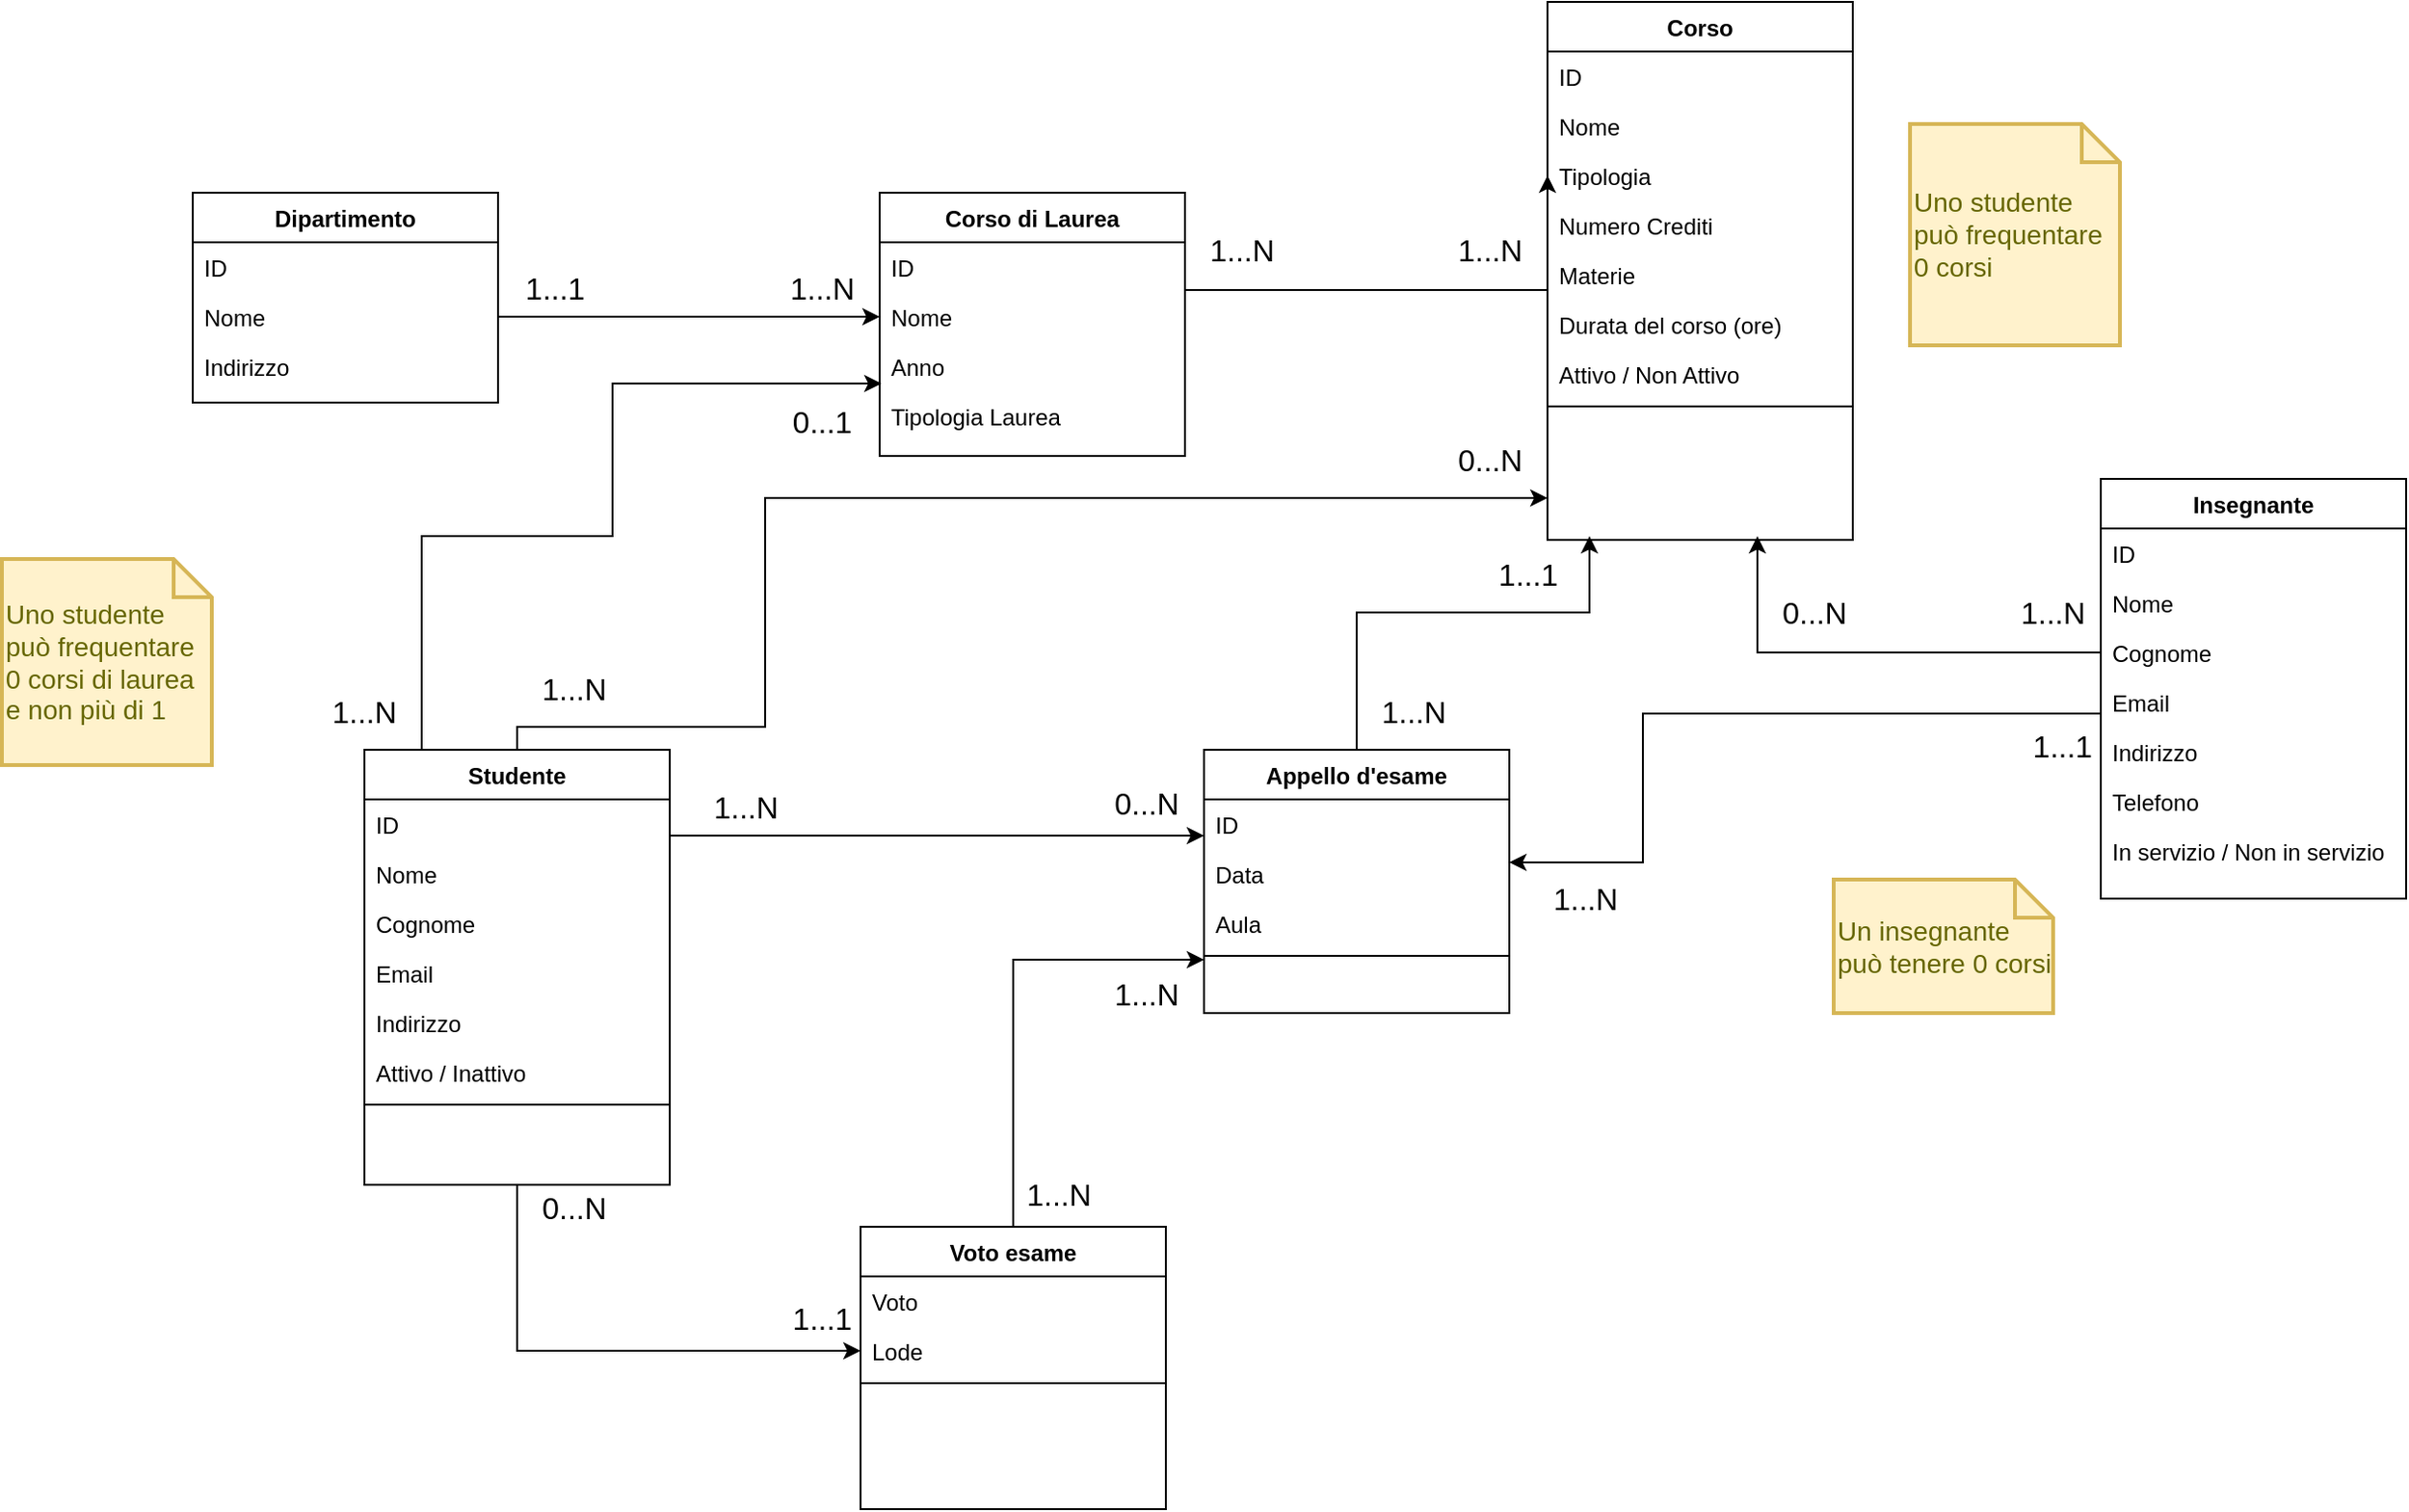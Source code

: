 <mxfile version="16.2.4" type="github">
  <diagram id="C5RBs43oDa-KdzZeNtuy" name="Page-1">
    <mxGraphModel dx="2249" dy="1931" grid="1" gridSize="10" guides="1" tooltips="1" connect="1" arrows="1" fold="1" page="1" pageScale="1" pageWidth="827" pageHeight="1169" math="0" shadow="0">
      <root>
        <mxCell id="WIyWlLk6GJQsqaUBKTNV-0" />
        <mxCell id="WIyWlLk6GJQsqaUBKTNV-1" parent="WIyWlLk6GJQsqaUBKTNV-0" />
        <mxCell id="zkfFHV4jXpPFQw0GAbJ--0" value="Dipartimento" style="swimlane;fontStyle=1;align=center;verticalAlign=top;childLayout=stackLayout;horizontal=1;startSize=26;horizontalStack=0;resizeParent=1;resizeLast=0;collapsible=1;marginBottom=0;rounded=0;shadow=0;strokeWidth=1;" parent="WIyWlLk6GJQsqaUBKTNV-1" vertex="1">
          <mxGeometry x="-60" y="50" width="160" height="110" as="geometry">
            <mxRectangle x="220" y="120" width="160" height="26" as="alternateBounds" />
          </mxGeometry>
        </mxCell>
        <mxCell id="zkfFHV4jXpPFQw0GAbJ--5" value="ID" style="text;align=left;verticalAlign=top;spacingLeft=4;spacingRight=4;overflow=hidden;rotatable=0;points=[[0,0.5],[1,0.5]];portConstraint=eastwest;" parent="zkfFHV4jXpPFQw0GAbJ--0" vertex="1">
          <mxGeometry y="26" width="160" height="26" as="geometry" />
        </mxCell>
        <mxCell id="zkfFHV4jXpPFQw0GAbJ--1" value="Nome" style="text;align=left;verticalAlign=top;spacingLeft=4;spacingRight=4;overflow=hidden;rotatable=0;points=[[0,0.5],[1,0.5]];portConstraint=eastwest;" parent="zkfFHV4jXpPFQw0GAbJ--0" vertex="1">
          <mxGeometry y="52" width="160" height="26" as="geometry" />
        </mxCell>
        <mxCell id="zkfFHV4jXpPFQw0GAbJ--2" value="Indirizzo" style="text;align=left;verticalAlign=top;spacingLeft=4;spacingRight=4;overflow=hidden;rotatable=0;points=[[0,0.5],[1,0.5]];portConstraint=eastwest;rounded=0;shadow=0;html=0;" parent="zkfFHV4jXpPFQw0GAbJ--0" vertex="1">
          <mxGeometry y="78" width="160" height="26" as="geometry" />
        </mxCell>
        <mxCell id="fQ9qLg2q9Ph3uAhMCB5g-0" value="Corso di Laurea" style="swimlane;fontStyle=1;align=center;verticalAlign=top;childLayout=stackLayout;horizontal=1;startSize=26;horizontalStack=0;resizeParent=1;resizeLast=0;collapsible=1;marginBottom=0;rounded=0;shadow=0;strokeWidth=1;" vertex="1" parent="WIyWlLk6GJQsqaUBKTNV-1">
          <mxGeometry x="300" y="50" width="160" height="138" as="geometry">
            <mxRectangle x="220" y="120" width="160" height="26" as="alternateBounds" />
          </mxGeometry>
        </mxCell>
        <mxCell id="fQ9qLg2q9Ph3uAhMCB5g-1" value="ID" style="text;align=left;verticalAlign=top;spacingLeft=4;spacingRight=4;overflow=hidden;rotatable=0;points=[[0,0.5],[1,0.5]];portConstraint=eastwest;" vertex="1" parent="fQ9qLg2q9Ph3uAhMCB5g-0">
          <mxGeometry y="26" width="160" height="26" as="geometry" />
        </mxCell>
        <mxCell id="fQ9qLg2q9Ph3uAhMCB5g-2" value="Nome" style="text;align=left;verticalAlign=top;spacingLeft=4;spacingRight=4;overflow=hidden;rotatable=0;points=[[0,0.5],[1,0.5]];portConstraint=eastwest;" vertex="1" parent="fQ9qLg2q9Ph3uAhMCB5g-0">
          <mxGeometry y="52" width="160" height="26" as="geometry" />
        </mxCell>
        <mxCell id="fQ9qLg2q9Ph3uAhMCB5g-3" value="Anno" style="text;align=left;verticalAlign=top;spacingLeft=4;spacingRight=4;overflow=hidden;rotatable=0;points=[[0,0.5],[1,0.5]];portConstraint=eastwest;rounded=0;shadow=0;html=0;" vertex="1" parent="fQ9qLg2q9Ph3uAhMCB5g-0">
          <mxGeometry y="78" width="160" height="26" as="geometry" />
        </mxCell>
        <mxCell id="fQ9qLg2q9Ph3uAhMCB5g-57" value="Tipologia Laurea" style="text;align=left;verticalAlign=top;spacingLeft=4;spacingRight=4;overflow=hidden;rotatable=0;points=[[0,0.5],[1,0.5]];portConstraint=eastwest;rounded=0;shadow=0;html=0;" vertex="1" parent="fQ9qLg2q9Ph3uAhMCB5g-0">
          <mxGeometry y="104" width="160" height="26" as="geometry" />
        </mxCell>
        <mxCell id="fQ9qLg2q9Ph3uAhMCB5g-4" value="Corso" style="swimlane;fontStyle=1;align=center;verticalAlign=top;childLayout=stackLayout;horizontal=1;startSize=26;horizontalStack=0;resizeParent=1;resizeLast=0;collapsible=1;marginBottom=0;rounded=0;shadow=0;strokeWidth=1;" vertex="1" parent="WIyWlLk6GJQsqaUBKTNV-1">
          <mxGeometry x="650" y="-50" width="160" height="282" as="geometry">
            <mxRectangle x="220" y="120" width="160" height="26" as="alternateBounds" />
          </mxGeometry>
        </mxCell>
        <mxCell id="fQ9qLg2q9Ph3uAhMCB5g-5" value="ID" style="text;align=left;verticalAlign=top;spacingLeft=4;spacingRight=4;overflow=hidden;rotatable=0;points=[[0,0.5],[1,0.5]];portConstraint=eastwest;" vertex="1" parent="fQ9qLg2q9Ph3uAhMCB5g-4">
          <mxGeometry y="26" width="160" height="26" as="geometry" />
        </mxCell>
        <mxCell id="fQ9qLg2q9Ph3uAhMCB5g-6" value="Nome" style="text;align=left;verticalAlign=top;spacingLeft=4;spacingRight=4;overflow=hidden;rotatable=0;points=[[0,0.5],[1,0.5]];portConstraint=eastwest;" vertex="1" parent="fQ9qLg2q9Ph3uAhMCB5g-4">
          <mxGeometry y="52" width="160" height="26" as="geometry" />
        </mxCell>
        <mxCell id="fQ9qLg2q9Ph3uAhMCB5g-7" value="Tipologia" style="text;align=left;verticalAlign=top;spacingLeft=4;spacingRight=4;overflow=hidden;rotatable=0;points=[[0,0.5],[1,0.5]];portConstraint=eastwest;rounded=0;shadow=0;html=0;" vertex="1" parent="fQ9qLg2q9Ph3uAhMCB5g-4">
          <mxGeometry y="78" width="160" height="26" as="geometry" />
        </mxCell>
        <mxCell id="fQ9qLg2q9Ph3uAhMCB5g-52" value="Numero Crediti" style="text;align=left;verticalAlign=top;spacingLeft=4;spacingRight=4;overflow=hidden;rotatable=0;points=[[0,0.5],[1,0.5]];portConstraint=eastwest;rounded=0;shadow=0;html=0;" vertex="1" parent="fQ9qLg2q9Ph3uAhMCB5g-4">
          <mxGeometry y="104" width="160" height="26" as="geometry" />
        </mxCell>
        <mxCell id="fQ9qLg2q9Ph3uAhMCB5g-55" value="Materie" style="text;align=left;verticalAlign=top;spacingLeft=4;spacingRight=4;overflow=hidden;rotatable=0;points=[[0,0.5],[1,0.5]];portConstraint=eastwest;rounded=0;shadow=0;html=0;" vertex="1" parent="fQ9qLg2q9Ph3uAhMCB5g-4">
          <mxGeometry y="130" width="160" height="26" as="geometry" />
        </mxCell>
        <mxCell id="fQ9qLg2q9Ph3uAhMCB5g-56" value="Durata del corso (ore)" style="text;align=left;verticalAlign=top;spacingLeft=4;spacingRight=4;overflow=hidden;rotatable=0;points=[[0,0.5],[1,0.5]];portConstraint=eastwest;rounded=0;shadow=0;html=0;" vertex="1" parent="fQ9qLg2q9Ph3uAhMCB5g-4">
          <mxGeometry y="156" width="160" height="26" as="geometry" />
        </mxCell>
        <mxCell id="fQ9qLg2q9Ph3uAhMCB5g-101" value="Attivo / Non Attivo" style="text;align=left;verticalAlign=top;spacingLeft=4;spacingRight=4;overflow=hidden;rotatable=0;points=[[0,0.5],[1,0.5]];portConstraint=eastwest;rounded=0;shadow=0;html=0;" vertex="1" parent="fQ9qLg2q9Ph3uAhMCB5g-4">
          <mxGeometry y="182" width="160" height="26" as="geometry" />
        </mxCell>
        <mxCell id="fQ9qLg2q9Ph3uAhMCB5g-114" value="" style="line;strokeWidth=1;fillColor=none;align=left;verticalAlign=middle;spacingTop=-1;spacingLeft=3;spacingRight=3;rotatable=0;labelPosition=right;points=[];portConstraint=eastwest;fontSize=16;" vertex="1" parent="fQ9qLg2q9Ph3uAhMCB5g-4">
          <mxGeometry y="208" width="160" height="8" as="geometry" />
        </mxCell>
        <mxCell id="fQ9qLg2q9Ph3uAhMCB5g-98" style="edgeStyle=orthogonalEdgeStyle;rounded=0;orthogonalLoop=1;jettySize=auto;html=1;exitX=0.5;exitY=0;exitDx=0;exitDy=0;fontSize=16;" edge="1" parent="WIyWlLk6GJQsqaUBKTNV-1" source="fQ9qLg2q9Ph3uAhMCB5g-8">
          <mxGeometry relative="1" as="geometry">
            <mxPoint x="672" y="230" as="targetPoint" />
            <Array as="points">
              <mxPoint x="550" y="270" />
              <mxPoint x="672" y="270" />
            </Array>
          </mxGeometry>
        </mxCell>
        <mxCell id="fQ9qLg2q9Ph3uAhMCB5g-8" value="Appello d&#39;esame" style="swimlane;fontStyle=1;align=center;verticalAlign=top;childLayout=stackLayout;horizontal=1;startSize=26;horizontalStack=0;resizeParent=1;resizeLast=0;collapsible=1;marginBottom=0;rounded=0;shadow=0;strokeWidth=1;" vertex="1" parent="WIyWlLk6GJQsqaUBKTNV-1">
          <mxGeometry x="470" y="342" width="160" height="138" as="geometry">
            <mxRectangle x="220" y="120" width="160" height="26" as="alternateBounds" />
          </mxGeometry>
        </mxCell>
        <mxCell id="fQ9qLg2q9Ph3uAhMCB5g-9" value="ID" style="text;align=left;verticalAlign=top;spacingLeft=4;spacingRight=4;overflow=hidden;rotatable=0;points=[[0,0.5],[1,0.5]];portConstraint=eastwest;" vertex="1" parent="fQ9qLg2q9Ph3uAhMCB5g-8">
          <mxGeometry y="26" width="160" height="26" as="geometry" />
        </mxCell>
        <mxCell id="fQ9qLg2q9Ph3uAhMCB5g-22" value="Data" style="text;align=left;verticalAlign=top;spacingLeft=4;spacingRight=4;overflow=hidden;rotatable=0;points=[[0,0.5],[1,0.5]];portConstraint=eastwest;" vertex="1" parent="fQ9qLg2q9Ph3uAhMCB5g-8">
          <mxGeometry y="52" width="160" height="26" as="geometry" />
        </mxCell>
        <mxCell id="fQ9qLg2q9Ph3uAhMCB5g-105" value="Aula" style="text;align=left;verticalAlign=top;spacingLeft=4;spacingRight=4;overflow=hidden;rotatable=0;points=[[0,0.5],[1,0.5]];portConstraint=eastwest;" vertex="1" parent="fQ9qLg2q9Ph3uAhMCB5g-8">
          <mxGeometry y="78" width="160" height="26" as="geometry" />
        </mxCell>
        <mxCell id="fQ9qLg2q9Ph3uAhMCB5g-121" value="" style="line;strokeWidth=1;fillColor=none;align=left;verticalAlign=middle;spacingTop=-1;spacingLeft=3;spacingRight=3;rotatable=0;labelPosition=right;points=[];portConstraint=eastwest;fontSize=16;" vertex="1" parent="fQ9qLg2q9Ph3uAhMCB5g-8">
          <mxGeometry y="104" width="160" height="8" as="geometry" />
        </mxCell>
        <mxCell id="fQ9qLg2q9Ph3uAhMCB5g-12" value="Insegnante" style="swimlane;fontStyle=1;align=center;verticalAlign=top;childLayout=stackLayout;horizontal=1;startSize=26;horizontalStack=0;resizeParent=1;resizeLast=0;collapsible=1;marginBottom=0;rounded=0;shadow=0;strokeWidth=1;" vertex="1" parent="WIyWlLk6GJQsqaUBKTNV-1">
          <mxGeometry x="940" y="200" width="160" height="220" as="geometry">
            <mxRectangle x="220" y="120" width="160" height="26" as="alternateBounds" />
          </mxGeometry>
        </mxCell>
        <mxCell id="fQ9qLg2q9Ph3uAhMCB5g-13" value="ID" style="text;align=left;verticalAlign=top;spacingLeft=4;spacingRight=4;overflow=hidden;rotatable=0;points=[[0,0.5],[1,0.5]];portConstraint=eastwest;" vertex="1" parent="fQ9qLg2q9Ph3uAhMCB5g-12">
          <mxGeometry y="26" width="160" height="26" as="geometry" />
        </mxCell>
        <mxCell id="fQ9qLg2q9Ph3uAhMCB5g-33" value="Nome" style="text;align=left;verticalAlign=top;spacingLeft=4;spacingRight=4;overflow=hidden;rotatable=0;points=[[0,0.5],[1,0.5]];portConstraint=eastwest;" vertex="1" parent="fQ9qLg2q9Ph3uAhMCB5g-12">
          <mxGeometry y="52" width="160" height="26" as="geometry" />
        </mxCell>
        <mxCell id="fQ9qLg2q9Ph3uAhMCB5g-14" value="Cognome" style="text;align=left;verticalAlign=top;spacingLeft=4;spacingRight=4;overflow=hidden;rotatable=0;points=[[0,0.5],[1,0.5]];portConstraint=eastwest;" vertex="1" parent="fQ9qLg2q9Ph3uAhMCB5g-12">
          <mxGeometry y="78" width="160" height="26" as="geometry" />
        </mxCell>
        <mxCell id="fQ9qLg2q9Ph3uAhMCB5g-32" value="Email" style="text;align=left;verticalAlign=top;spacingLeft=4;spacingRight=4;overflow=hidden;rotatable=0;points=[[0,0.5],[1,0.5]];portConstraint=eastwest;rounded=0;shadow=0;html=0;" vertex="1" parent="fQ9qLg2q9Ph3uAhMCB5g-12">
          <mxGeometry y="104" width="160" height="26" as="geometry" />
        </mxCell>
        <mxCell id="fQ9qLg2q9Ph3uAhMCB5g-15" value="Indirizzo" style="text;align=left;verticalAlign=top;spacingLeft=4;spacingRight=4;overflow=hidden;rotatable=0;points=[[0,0.5],[1,0.5]];portConstraint=eastwest;rounded=0;shadow=0;html=0;" vertex="1" parent="fQ9qLg2q9Ph3uAhMCB5g-12">
          <mxGeometry y="130" width="160" height="26" as="geometry" />
        </mxCell>
        <mxCell id="fQ9qLg2q9Ph3uAhMCB5g-65" value="Telefono" style="text;align=left;verticalAlign=top;spacingLeft=4;spacingRight=4;overflow=hidden;rotatable=0;points=[[0,0.5],[1,0.5]];portConstraint=eastwest;rounded=0;shadow=0;html=0;" vertex="1" parent="fQ9qLg2q9Ph3uAhMCB5g-12">
          <mxGeometry y="156" width="160" height="26" as="geometry" />
        </mxCell>
        <mxCell id="fQ9qLg2q9Ph3uAhMCB5g-102" value="In servizio / Non in servizio" style="text;align=left;verticalAlign=top;spacingLeft=4;spacingRight=4;overflow=hidden;rotatable=0;points=[[0,0.5],[1,0.5]];portConstraint=eastwest;rounded=0;shadow=0;html=0;" vertex="1" parent="fQ9qLg2q9Ph3uAhMCB5g-12">
          <mxGeometry y="182" width="160" height="26" as="geometry" />
        </mxCell>
        <mxCell id="fQ9qLg2q9Ph3uAhMCB5g-36" style="edgeStyle=orthogonalEdgeStyle;rounded=0;orthogonalLoop=1;jettySize=auto;html=1;exitX=0.5;exitY=0;exitDx=0;exitDy=0;entryX=0.006;entryY=-0.154;entryDx=0;entryDy=0;entryPerimeter=0;" edge="1" parent="WIyWlLk6GJQsqaUBKTNV-1" source="fQ9qLg2q9Ph3uAhMCB5g-16" target="fQ9qLg2q9Ph3uAhMCB5g-57">
          <mxGeometry relative="1" as="geometry">
            <mxPoint x="290" y="150" as="targetPoint" />
            <Array as="points">
              <mxPoint x="60" y="342" />
              <mxPoint x="60" y="230" />
              <mxPoint x="160" y="230" />
              <mxPoint x="160" y="150" />
            </Array>
          </mxGeometry>
        </mxCell>
        <mxCell id="fQ9qLg2q9Ph3uAhMCB5g-49" style="edgeStyle=orthogonalEdgeStyle;rounded=0;orthogonalLoop=1;jettySize=auto;html=1;exitX=0.5;exitY=0;exitDx=0;exitDy=0;" edge="1" parent="WIyWlLk6GJQsqaUBKTNV-1" source="fQ9qLg2q9Ph3uAhMCB5g-16">
          <mxGeometry relative="1" as="geometry">
            <mxPoint x="650" y="210" as="targetPoint" />
            <Array as="points">
              <mxPoint x="110" y="330" />
              <mxPoint x="240" y="330" />
              <mxPoint x="240" y="210" />
            </Array>
          </mxGeometry>
        </mxCell>
        <mxCell id="fQ9qLg2q9Ph3uAhMCB5g-61" style="edgeStyle=orthogonalEdgeStyle;rounded=0;orthogonalLoop=1;jettySize=auto;html=1;exitX=0.5;exitY=1;exitDx=0;exitDy=0;" edge="1" parent="WIyWlLk6GJQsqaUBKTNV-1" source="fQ9qLg2q9Ph3uAhMCB5g-16" target="fQ9qLg2q9Ph3uAhMCB5g-50">
          <mxGeometry relative="1" as="geometry" />
        </mxCell>
        <mxCell id="fQ9qLg2q9Ph3uAhMCB5g-16" value="Studente" style="swimlane;fontStyle=1;align=center;verticalAlign=top;childLayout=stackLayout;horizontal=1;startSize=26;horizontalStack=0;resizeParent=1;resizeLast=0;collapsible=1;marginBottom=0;rounded=0;shadow=0;strokeWidth=1;" vertex="1" parent="WIyWlLk6GJQsqaUBKTNV-1">
          <mxGeometry x="30" y="342" width="160" height="228" as="geometry">
            <mxRectangle x="220" y="120" width="160" height="26" as="alternateBounds" />
          </mxGeometry>
        </mxCell>
        <mxCell id="fQ9qLg2q9Ph3uAhMCB5g-17" value="ID" style="text;align=left;verticalAlign=top;spacingLeft=4;spacingRight=4;overflow=hidden;rotatable=0;points=[[0,0.5],[1,0.5]];portConstraint=eastwest;" vertex="1" parent="fQ9qLg2q9Ph3uAhMCB5g-16">
          <mxGeometry y="26" width="160" height="26" as="geometry" />
        </mxCell>
        <mxCell id="fQ9qLg2q9Ph3uAhMCB5g-18" value="Nome" style="text;align=left;verticalAlign=top;spacingLeft=4;spacingRight=4;overflow=hidden;rotatable=0;points=[[0,0.5],[1,0.5]];portConstraint=eastwest;" vertex="1" parent="fQ9qLg2q9Ph3uAhMCB5g-16">
          <mxGeometry y="52" width="160" height="26" as="geometry" />
        </mxCell>
        <mxCell id="fQ9qLg2q9Ph3uAhMCB5g-19" value="Cognome" style="text;align=left;verticalAlign=top;spacingLeft=4;spacingRight=4;overflow=hidden;rotatable=0;points=[[0,0.5],[1,0.5]];portConstraint=eastwest;rounded=0;shadow=0;html=0;" vertex="1" parent="fQ9qLg2q9Ph3uAhMCB5g-16">
          <mxGeometry y="78" width="160" height="26" as="geometry" />
        </mxCell>
        <mxCell id="fQ9qLg2q9Ph3uAhMCB5g-59" value="Email" style="text;align=left;verticalAlign=top;spacingLeft=4;spacingRight=4;overflow=hidden;rotatable=0;points=[[0,0.5],[1,0.5]];portConstraint=eastwest;rounded=0;shadow=0;html=0;" vertex="1" parent="fQ9qLg2q9Ph3uAhMCB5g-16">
          <mxGeometry y="104" width="160" height="26" as="geometry" />
        </mxCell>
        <mxCell id="fQ9qLg2q9Ph3uAhMCB5g-64" value="Indirizzo" style="text;align=left;verticalAlign=top;spacingLeft=4;spacingRight=4;overflow=hidden;rotatable=0;points=[[0,0.5],[1,0.5]];portConstraint=eastwest;rounded=0;shadow=0;html=0;" vertex="1" parent="fQ9qLg2q9Ph3uAhMCB5g-16">
          <mxGeometry y="130" width="160" height="26" as="geometry" />
        </mxCell>
        <mxCell id="fQ9qLg2q9Ph3uAhMCB5g-103" value="Attivo / Inattivo" style="text;align=left;verticalAlign=top;spacingLeft=4;spacingRight=4;overflow=hidden;rotatable=0;points=[[0,0.5],[1,0.5]];portConstraint=eastwest;rounded=0;shadow=0;html=0;" vertex="1" parent="fQ9qLg2q9Ph3uAhMCB5g-16">
          <mxGeometry y="156" width="160" height="26" as="geometry" />
        </mxCell>
        <mxCell id="fQ9qLg2q9Ph3uAhMCB5g-119" value="" style="line;strokeWidth=1;fillColor=none;align=left;verticalAlign=middle;spacingTop=-1;spacingLeft=3;spacingRight=3;rotatable=0;labelPosition=right;points=[];portConstraint=eastwest;fontSize=16;" vertex="1" parent="fQ9qLg2q9Ph3uAhMCB5g-16">
          <mxGeometry y="182" width="160" height="8" as="geometry" />
        </mxCell>
        <mxCell id="fQ9qLg2q9Ph3uAhMCB5g-37" style="edgeStyle=orthogonalEdgeStyle;rounded=0;orthogonalLoop=1;jettySize=auto;html=1;exitX=0;exitY=0.5;exitDx=0;exitDy=0;" edge="1" parent="WIyWlLk6GJQsqaUBKTNV-1" source="fQ9qLg2q9Ph3uAhMCB5g-14" target="fQ9qLg2q9Ph3uAhMCB5g-8">
          <mxGeometry relative="1" as="geometry">
            <mxPoint x="710" y="412" as="targetPoint" />
            <Array as="points">
              <mxPoint x="700" y="323" />
              <mxPoint x="700" y="401" />
            </Array>
          </mxGeometry>
        </mxCell>
        <mxCell id="fQ9qLg2q9Ph3uAhMCB5g-39" style="edgeStyle=orthogonalEdgeStyle;rounded=0;orthogonalLoop=1;jettySize=auto;html=1;exitX=0;exitY=0.5;exitDx=0;exitDy=0;" edge="1" parent="WIyWlLk6GJQsqaUBKTNV-1" source="fQ9qLg2q9Ph3uAhMCB5g-14">
          <mxGeometry relative="1" as="geometry">
            <mxPoint x="760" y="230" as="targetPoint" />
            <Array as="points">
              <mxPoint x="760" y="291" />
            </Array>
          </mxGeometry>
        </mxCell>
        <mxCell id="fQ9qLg2q9Ph3uAhMCB5g-40" style="edgeStyle=orthogonalEdgeStyle;rounded=0;orthogonalLoop=1;jettySize=auto;html=1;exitX=1;exitY=0.5;exitDx=0;exitDy=0;" edge="1" parent="WIyWlLk6GJQsqaUBKTNV-1" source="fQ9qLg2q9Ph3uAhMCB5g-18">
          <mxGeometry relative="1" as="geometry">
            <mxPoint x="470" y="387" as="targetPoint" />
            <Array as="points">
              <mxPoint x="470" y="387" />
            </Array>
          </mxGeometry>
        </mxCell>
        <mxCell id="fQ9qLg2q9Ph3uAhMCB5g-62" style="edgeStyle=orthogonalEdgeStyle;rounded=0;orthogonalLoop=1;jettySize=auto;html=1;exitX=0.5;exitY=0;exitDx=0;exitDy=0;" edge="1" parent="WIyWlLk6GJQsqaUBKTNV-1" source="fQ9qLg2q9Ph3uAhMCB5g-41">
          <mxGeometry relative="1" as="geometry">
            <mxPoint x="470" y="452" as="targetPoint" />
            <Array as="points">
              <mxPoint x="370" y="452" />
              <mxPoint x="470" y="452" />
            </Array>
          </mxGeometry>
        </mxCell>
        <mxCell id="fQ9qLg2q9Ph3uAhMCB5g-41" value="Voto esame" style="swimlane;fontStyle=1;align=center;verticalAlign=top;childLayout=stackLayout;horizontal=1;startSize=26;horizontalStack=0;resizeParent=1;resizeLast=0;collapsible=1;marginBottom=0;rounded=0;shadow=0;strokeWidth=1;strokeColor=default;" vertex="1" parent="WIyWlLk6GJQsqaUBKTNV-1">
          <mxGeometry x="290" y="592" width="160" height="148" as="geometry">
            <mxRectangle x="220" y="120" width="160" height="26" as="alternateBounds" />
          </mxGeometry>
        </mxCell>
        <mxCell id="fQ9qLg2q9Ph3uAhMCB5g-42" value="Voto" style="text;align=left;verticalAlign=top;spacingLeft=4;spacingRight=4;overflow=hidden;rotatable=0;points=[[0,0.5],[1,0.5]];portConstraint=eastwest;" vertex="1" parent="fQ9qLg2q9Ph3uAhMCB5g-41">
          <mxGeometry y="26" width="160" height="26" as="geometry" />
        </mxCell>
        <mxCell id="fQ9qLg2q9Ph3uAhMCB5g-50" value="Lode" style="text;align=left;verticalAlign=top;spacingLeft=4;spacingRight=4;overflow=hidden;rotatable=0;points=[[0,0.5],[1,0.5]];portConstraint=eastwest;" vertex="1" parent="fQ9qLg2q9Ph3uAhMCB5g-41">
          <mxGeometry y="52" width="160" height="26" as="geometry" />
        </mxCell>
        <mxCell id="fQ9qLg2q9Ph3uAhMCB5g-111" value="" style="line;strokeWidth=1;fillColor=none;align=left;verticalAlign=middle;spacingTop=-1;spacingLeft=3;spacingRight=3;rotatable=0;labelPosition=right;points=[];portConstraint=eastwest;fontSize=16;" vertex="1" parent="fQ9qLg2q9Ph3uAhMCB5g-41">
          <mxGeometry y="78" width="160" height="8" as="geometry" />
        </mxCell>
        <mxCell id="fQ9qLg2q9Ph3uAhMCB5g-47" style="edgeStyle=orthogonalEdgeStyle;rounded=0;orthogonalLoop=1;jettySize=auto;html=1;exitX=1;exitY=0.5;exitDx=0;exitDy=0;entryX=0;entryY=0.5;entryDx=0;entryDy=0;" edge="1" parent="WIyWlLk6GJQsqaUBKTNV-1" source="zkfFHV4jXpPFQw0GAbJ--1" target="fQ9qLg2q9Ph3uAhMCB5g-2">
          <mxGeometry relative="1" as="geometry">
            <Array as="points">
              <mxPoint x="100" y="115" />
            </Array>
          </mxGeometry>
        </mxCell>
        <mxCell id="fQ9qLg2q9Ph3uAhMCB5g-48" style="edgeStyle=orthogonalEdgeStyle;rounded=0;orthogonalLoop=1;jettySize=auto;html=1;exitX=1;exitY=0.5;exitDx=0;exitDy=0;entryX=0;entryY=0.5;entryDx=0;entryDy=0;" edge="1" parent="WIyWlLk6GJQsqaUBKTNV-1" source="fQ9qLg2q9Ph3uAhMCB5g-2" target="fQ9qLg2q9Ph3uAhMCB5g-7">
          <mxGeometry relative="1" as="geometry">
            <mxPoint x="555" y="100" as="targetPoint" />
            <Array as="points">
              <mxPoint x="460" y="101" />
            </Array>
          </mxGeometry>
        </mxCell>
        <mxCell id="fQ9qLg2q9Ph3uAhMCB5g-66" value="1...N" style="text;html=1;strokeColor=none;fillColor=none;align=center;verticalAlign=middle;whiteSpace=wrap;rounded=0;fontSize=16;fontStyle=0" vertex="1" parent="WIyWlLk6GJQsqaUBKTNV-1">
          <mxGeometry x="250" y="90" width="40" height="20" as="geometry" />
        </mxCell>
        <mxCell id="fQ9qLg2q9Ph3uAhMCB5g-70" value="1...1" style="text;html=1;strokeColor=none;fillColor=none;align=center;verticalAlign=middle;whiteSpace=wrap;rounded=0;fontSize=16;fontStyle=0" vertex="1" parent="WIyWlLk6GJQsqaUBKTNV-1">
          <mxGeometry x="110" y="90" width="40" height="20" as="geometry" />
        </mxCell>
        <mxCell id="fQ9qLg2q9Ph3uAhMCB5g-71" value="1...N" style="text;html=1;strokeColor=none;fillColor=none;align=center;verticalAlign=middle;whiteSpace=wrap;rounded=0;fontSize=16;fontStyle=0" vertex="1" parent="WIyWlLk6GJQsqaUBKTNV-1">
          <mxGeometry x="470" y="70" width="40" height="20" as="geometry" />
        </mxCell>
        <mxCell id="fQ9qLg2q9Ph3uAhMCB5g-72" value="1...N" style="text;html=1;strokeColor=none;fillColor=none;align=center;verticalAlign=middle;whiteSpace=wrap;rounded=0;fontSize=16;fontStyle=0" vertex="1" parent="WIyWlLk6GJQsqaUBKTNV-1">
          <mxGeometry x="600" y="70" width="40" height="20" as="geometry" />
        </mxCell>
        <mxCell id="fQ9qLg2q9Ph3uAhMCB5g-73" value="1...N" style="text;html=1;strokeColor=none;fillColor=none;align=center;verticalAlign=middle;whiteSpace=wrap;rounded=0;fontSize=16;fontStyle=0" vertex="1" parent="WIyWlLk6GJQsqaUBKTNV-1">
          <mxGeometry x="10" y="312" width="40" height="20" as="geometry" />
        </mxCell>
        <mxCell id="fQ9qLg2q9Ph3uAhMCB5g-74" value="1...N" style="text;html=1;strokeColor=none;fillColor=none;align=center;verticalAlign=middle;whiteSpace=wrap;rounded=0;fontSize=16;fontStyle=0" vertex="1" parent="WIyWlLk6GJQsqaUBKTNV-1">
          <mxGeometry x="120" y="300" width="40" height="20" as="geometry" />
        </mxCell>
        <mxCell id="fQ9qLg2q9Ph3uAhMCB5g-76" value="0...1" style="text;html=1;strokeColor=none;fillColor=none;align=center;verticalAlign=middle;whiteSpace=wrap;rounded=0;fontSize=16;fontStyle=0" vertex="1" parent="WIyWlLk6GJQsqaUBKTNV-1">
          <mxGeometry x="250" y="160" width="40" height="20" as="geometry" />
        </mxCell>
        <mxCell id="fQ9qLg2q9Ph3uAhMCB5g-79" value="0...N" style="text;html=1;strokeColor=none;fillColor=none;align=center;verticalAlign=middle;whiteSpace=wrap;rounded=0;fontSize=16;fontStyle=0" vertex="1" parent="WIyWlLk6GJQsqaUBKTNV-1">
          <mxGeometry x="600" y="180" width="40" height="20" as="geometry" />
        </mxCell>
        <mxCell id="fQ9qLg2q9Ph3uAhMCB5g-80" value="1...N" style="text;html=1;strokeColor=none;fillColor=none;align=center;verticalAlign=middle;whiteSpace=wrap;rounded=0;fontSize=16;fontStyle=0" vertex="1" parent="WIyWlLk6GJQsqaUBKTNV-1">
          <mxGeometry x="420" y="460" width="40" height="20" as="geometry" />
        </mxCell>
        <mxCell id="fQ9qLg2q9Ph3uAhMCB5g-83" value="1...N" style="text;html=1;strokeColor=none;fillColor=none;align=center;verticalAlign=middle;whiteSpace=wrap;rounded=0;fontSize=16;fontStyle=0" vertex="1" parent="WIyWlLk6GJQsqaUBKTNV-1">
          <mxGeometry x="374" y="565" width="40" height="20" as="geometry" />
        </mxCell>
        <mxCell id="fQ9qLg2q9Ph3uAhMCB5g-84" value="1...1" style="text;html=1;strokeColor=none;fillColor=none;align=center;verticalAlign=middle;whiteSpace=wrap;rounded=0;fontSize=16;fontStyle=0" vertex="1" parent="WIyWlLk6GJQsqaUBKTNV-1">
          <mxGeometry x="250" y="630" width="40" height="20" as="geometry" />
        </mxCell>
        <mxCell id="fQ9qLg2q9Ph3uAhMCB5g-85" value="0...N" style="text;html=1;strokeColor=none;fillColor=none;align=center;verticalAlign=middle;whiteSpace=wrap;rounded=0;fontSize=16;fontStyle=0" vertex="1" parent="WIyWlLk6GJQsqaUBKTNV-1">
          <mxGeometry x="120" y="572" width="40" height="20" as="geometry" />
        </mxCell>
        <mxCell id="fQ9qLg2q9Ph3uAhMCB5g-86" value="1...N" style="text;html=1;strokeColor=none;fillColor=none;align=center;verticalAlign=middle;whiteSpace=wrap;rounded=0;fontSize=16;fontStyle=0" vertex="1" parent="WIyWlLk6GJQsqaUBKTNV-1">
          <mxGeometry x="210" y="362" width="40" height="20" as="geometry" />
        </mxCell>
        <mxCell id="fQ9qLg2q9Ph3uAhMCB5g-87" value="0...N" style="text;html=1;strokeColor=none;fillColor=none;align=center;verticalAlign=middle;whiteSpace=wrap;rounded=0;fontSize=16;fontStyle=0" vertex="1" parent="WIyWlLk6GJQsqaUBKTNV-1">
          <mxGeometry x="420" y="360" width="40" height="20" as="geometry" />
        </mxCell>
        <mxCell id="fQ9qLg2q9Ph3uAhMCB5g-88" value="1...N" style="text;html=1;strokeColor=none;fillColor=none;align=center;verticalAlign=middle;whiteSpace=wrap;rounded=0;fontSize=16;fontStyle=0" vertex="1" parent="WIyWlLk6GJQsqaUBKTNV-1">
          <mxGeometry x="650" y="410" width="40" height="20" as="geometry" />
        </mxCell>
        <mxCell id="fQ9qLg2q9Ph3uAhMCB5g-89" value="1...1" style="text;html=1;strokeColor=none;fillColor=none;align=center;verticalAlign=middle;whiteSpace=wrap;rounded=0;fontSize=16;fontStyle=0" vertex="1" parent="WIyWlLk6GJQsqaUBKTNV-1">
          <mxGeometry x="900" y="330" width="40" height="20" as="geometry" />
        </mxCell>
        <mxCell id="fQ9qLg2q9Ph3uAhMCB5g-92" value="Uno studente può frequentare 0 corsi di laurea e non più di 1" style="shape=note;strokeWidth=2;fontSize=14;size=20;whiteSpace=wrap;html=1;fillColor=#fff2cc;strokeColor=#d6b656;fontColor=#666600;align=left;" vertex="1" parent="WIyWlLk6GJQsqaUBKTNV-1">
          <mxGeometry x="-160" y="242" width="110" height="108" as="geometry" />
        </mxCell>
        <mxCell id="fQ9qLg2q9Ph3uAhMCB5g-93" value="Uno studente può frequentare 0 corsi" style="shape=note;strokeWidth=2;fontSize=14;size=20;whiteSpace=wrap;html=1;fillColor=#fff2cc;strokeColor=#d6b656;fontColor=#666600;align=left;" vertex="1" parent="WIyWlLk6GJQsqaUBKTNV-1">
          <mxGeometry x="840" y="14" width="110" height="116" as="geometry" />
        </mxCell>
        <mxCell id="fQ9qLg2q9Ph3uAhMCB5g-94" value="Un insegnante può tenere 0 corsi" style="shape=note;strokeWidth=2;fontSize=14;size=20;whiteSpace=wrap;html=1;fillColor=#fff2cc;strokeColor=#d6b656;fontColor=#666600;align=left;" vertex="1" parent="WIyWlLk6GJQsqaUBKTNV-1">
          <mxGeometry x="800" y="410" width="115" height="70" as="geometry" />
        </mxCell>
        <mxCell id="fQ9qLg2q9Ph3uAhMCB5g-95" value="1...N" style="text;html=1;strokeColor=none;fillColor=none;align=center;verticalAlign=middle;whiteSpace=wrap;rounded=0;fontSize=16;fontStyle=0" vertex="1" parent="WIyWlLk6GJQsqaUBKTNV-1">
          <mxGeometry x="895" y="260" width="40" height="20" as="geometry" />
        </mxCell>
        <mxCell id="fQ9qLg2q9Ph3uAhMCB5g-97" value="0...N" style="text;html=1;strokeColor=none;fillColor=none;align=center;verticalAlign=middle;whiteSpace=wrap;rounded=0;fontSize=16;fontStyle=0" vertex="1" parent="WIyWlLk6GJQsqaUBKTNV-1">
          <mxGeometry x="770" y="260" width="40" height="20" as="geometry" />
        </mxCell>
        <mxCell id="fQ9qLg2q9Ph3uAhMCB5g-99" value="1...N" style="text;html=1;strokeColor=none;fillColor=none;align=center;verticalAlign=middle;whiteSpace=wrap;rounded=0;fontSize=16;fontStyle=0" vertex="1" parent="WIyWlLk6GJQsqaUBKTNV-1">
          <mxGeometry x="560" y="312" width="40" height="20" as="geometry" />
        </mxCell>
        <mxCell id="fQ9qLg2q9Ph3uAhMCB5g-100" value="1...1" style="text;html=1;strokeColor=none;fillColor=none;align=center;verticalAlign=middle;whiteSpace=wrap;rounded=0;fontSize=16;fontStyle=0" vertex="1" parent="WIyWlLk6GJQsqaUBKTNV-1">
          <mxGeometry x="620" y="240" width="40" height="20" as="geometry" />
        </mxCell>
      </root>
    </mxGraphModel>
  </diagram>
</mxfile>
